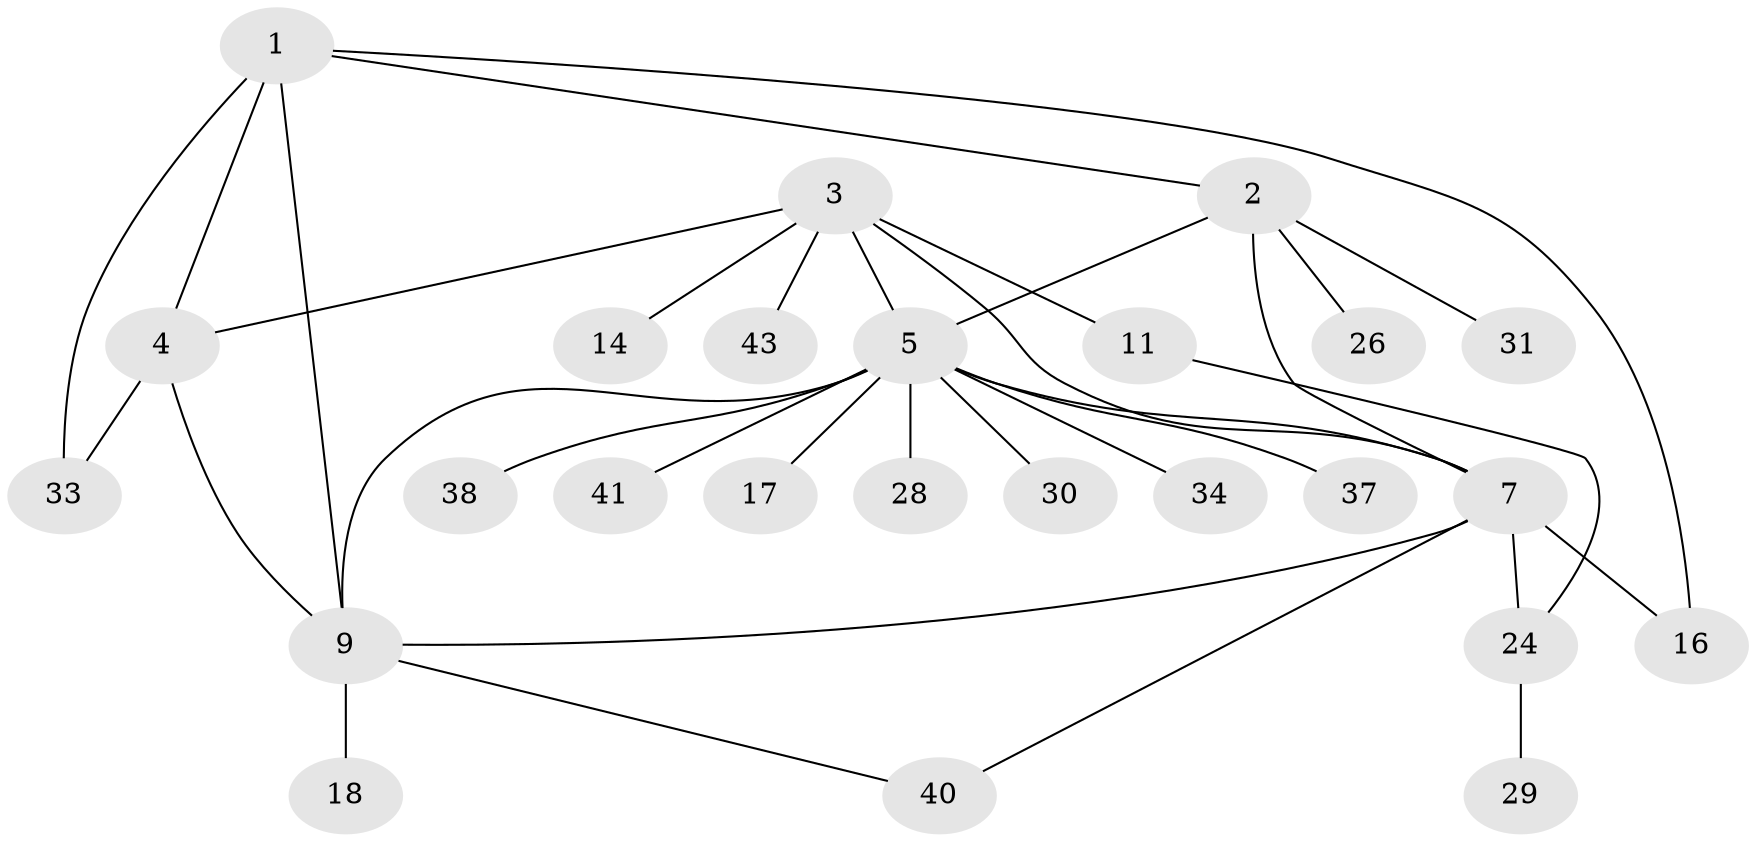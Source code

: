 // original degree distribution, {5: 0.0392156862745098, 9: 0.0392156862745098, 6: 0.0392156862745098, 4: 0.0392156862745098, 2: 0.2549019607843137, 7: 0.0392156862745098, 3: 0.058823529411764705, 1: 0.49019607843137253}
// Generated by graph-tools (version 1.1) at 2025/15/03/09/25 04:15:59]
// undirected, 25 vertices, 34 edges
graph export_dot {
graph [start="1"]
  node [color=gray90,style=filled];
  1;
  2 [super="+23+19+12+27+15"];
  3;
  4;
  5 [super="+6"];
  7 [super="+8"];
  9 [super="+10+51"];
  11 [super="+35"];
  14;
  16 [super="+20+49+50+45+46"];
  17;
  18 [super="+47+36"];
  24 [super="+25"];
  26 [super="+44"];
  28 [super="+42"];
  29 [super="+32"];
  30;
  31 [super="+39"];
  33;
  34;
  37;
  38;
  40;
  41;
  43;
  1 -- 2;
  1 -- 4;
  1 -- 16;
  1 -- 33;
  1 -- 9;
  2 -- 5;
  2 -- 26;
  2 -- 7;
  2 -- 31;
  3 -- 4;
  3 -- 7;
  3 -- 11;
  3 -- 14;
  3 -- 43;
  3 -- 5;
  4 -- 33;
  4 -- 9;
  5 -- 34;
  5 -- 38;
  5 -- 7;
  5 -- 37;
  5 -- 9 [weight=2];
  5 -- 41;
  5 -- 17;
  5 -- 28;
  5 -- 30;
  7 -- 16;
  7 -- 40;
  7 -- 9;
  7 -- 24;
  9 -- 18;
  9 -- 40;
  11 -- 24;
  24 -- 29;
}
